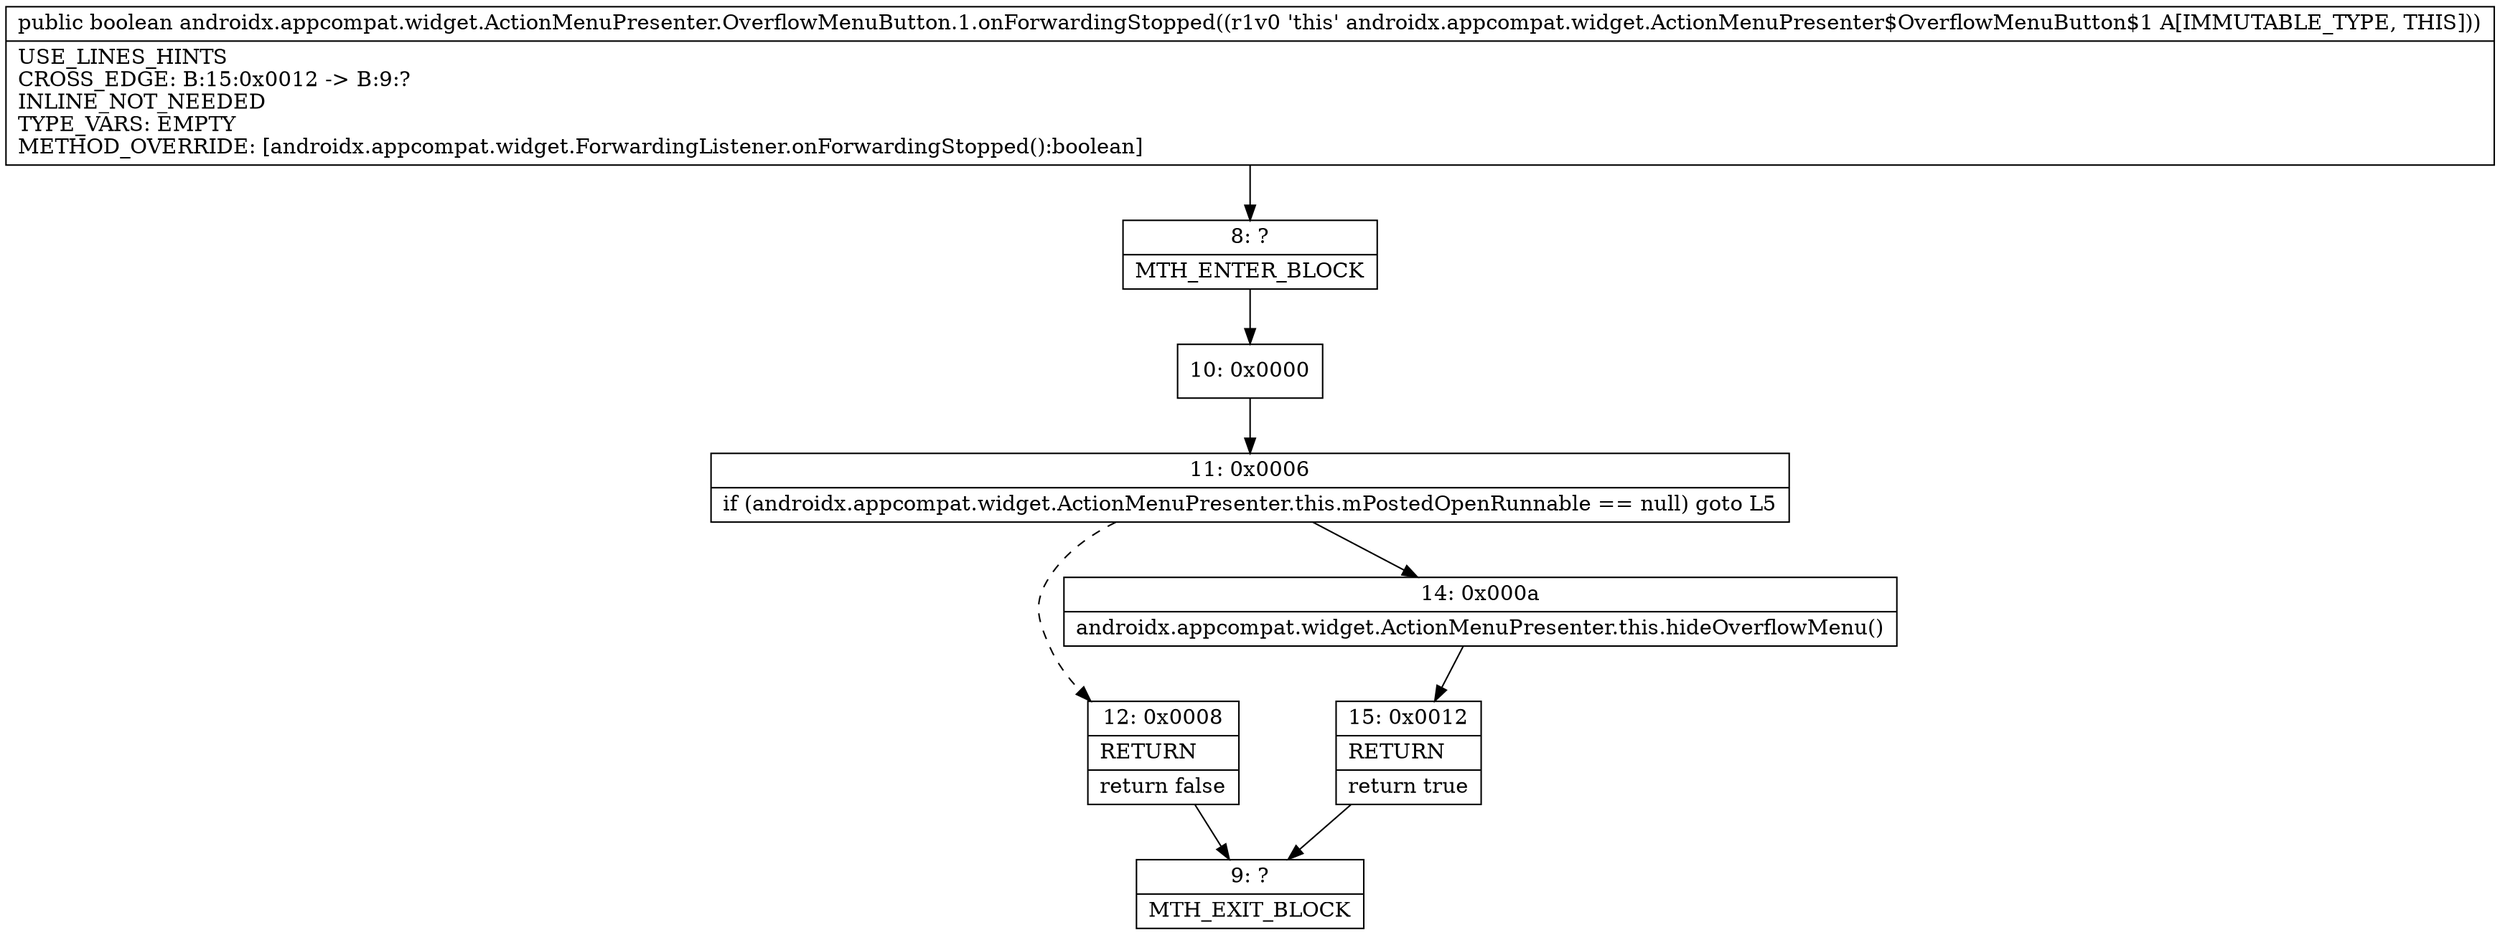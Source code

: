 digraph "CFG forandroidx.appcompat.widget.ActionMenuPresenter.OverflowMenuButton.1.onForwardingStopped()Z" {
Node_8 [shape=record,label="{8\:\ ?|MTH_ENTER_BLOCK\l}"];
Node_10 [shape=record,label="{10\:\ 0x0000}"];
Node_11 [shape=record,label="{11\:\ 0x0006|if (androidx.appcompat.widget.ActionMenuPresenter.this.mPostedOpenRunnable == null) goto L5\l}"];
Node_12 [shape=record,label="{12\:\ 0x0008|RETURN\l|return false\l}"];
Node_9 [shape=record,label="{9\:\ ?|MTH_EXIT_BLOCK\l}"];
Node_14 [shape=record,label="{14\:\ 0x000a|androidx.appcompat.widget.ActionMenuPresenter.this.hideOverflowMenu()\l}"];
Node_15 [shape=record,label="{15\:\ 0x0012|RETURN\l|return true\l}"];
MethodNode[shape=record,label="{public boolean androidx.appcompat.widget.ActionMenuPresenter.OverflowMenuButton.1.onForwardingStopped((r1v0 'this' androidx.appcompat.widget.ActionMenuPresenter$OverflowMenuButton$1 A[IMMUTABLE_TYPE, THIS]))  | USE_LINES_HINTS\lCROSS_EDGE: B:15:0x0012 \-\> B:9:?\lINLINE_NOT_NEEDED\lTYPE_VARS: EMPTY\lMETHOD_OVERRIDE: [androidx.appcompat.widget.ForwardingListener.onForwardingStopped():boolean]\l}"];
MethodNode -> Node_8;Node_8 -> Node_10;
Node_10 -> Node_11;
Node_11 -> Node_12[style=dashed];
Node_11 -> Node_14;
Node_12 -> Node_9;
Node_14 -> Node_15;
Node_15 -> Node_9;
}

